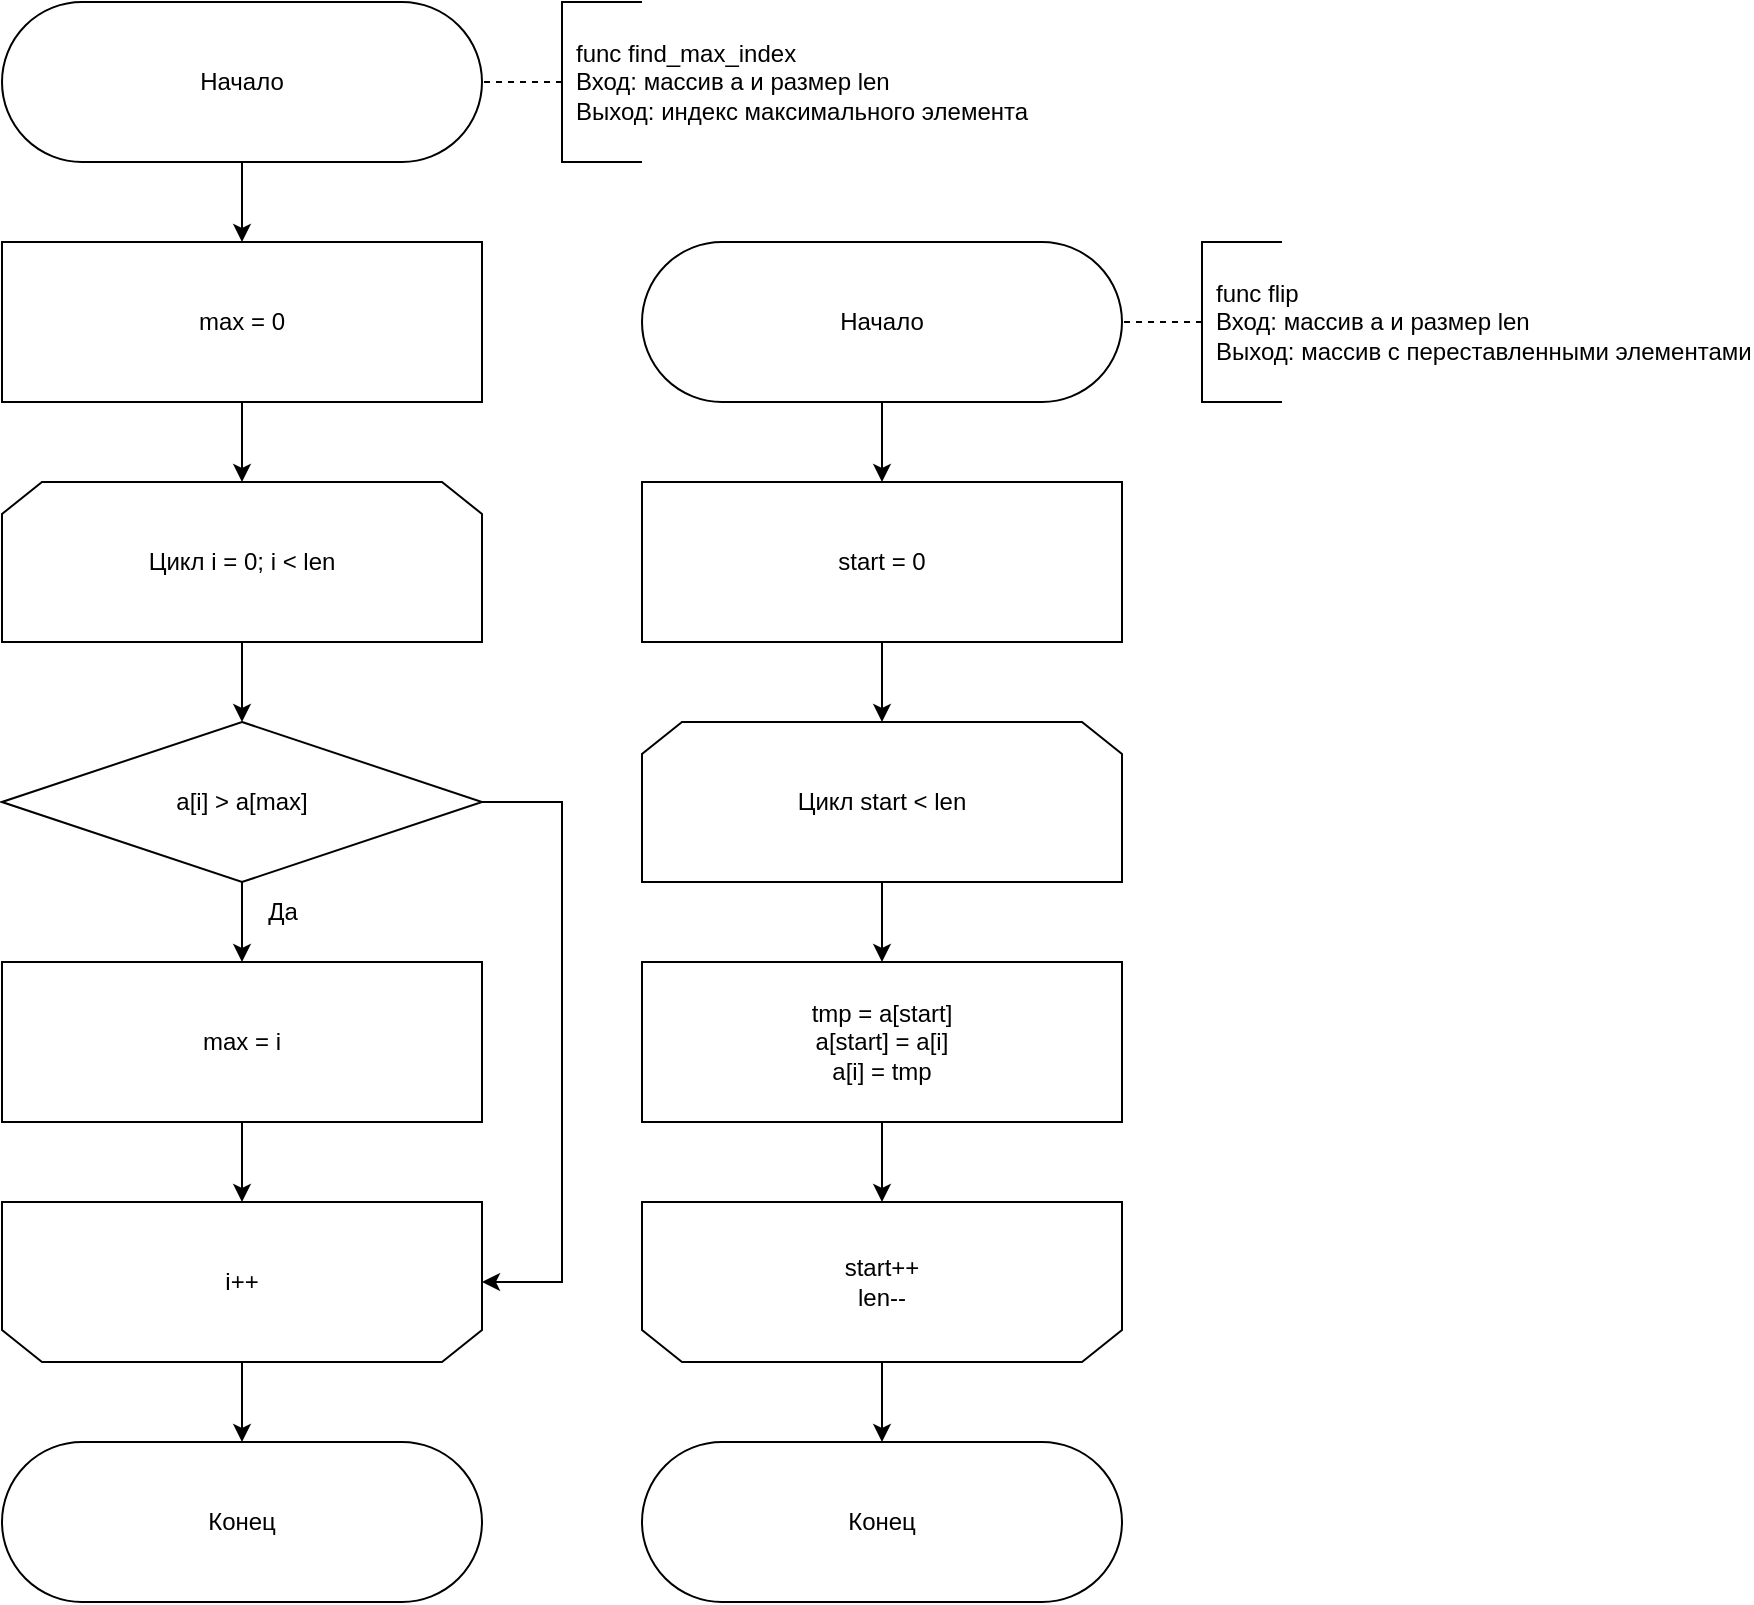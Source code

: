 <mxfile version="20.4.0"><diagram id="B0pIDfBBD8ubij0d-hfm" name="Страница 1"><mxGraphModel dx="1726" dy="984" grid="1" gridSize="10" guides="1" tooltips="1" connect="1" arrows="1" fold="1" page="1" pageScale="1" pageWidth="827" pageHeight="1169" math="0" shadow="0"><root><mxCell id="0"/><mxCell id="1" parent="0"/><mxCell id="uMxq-mfwL2Jxajh8GeN0-107" style="edgeStyle=orthogonalEdgeStyle;rounded=0;orthogonalLoop=1;jettySize=auto;html=1;exitX=0.5;exitY=1;exitDx=0;exitDy=0;entryX=0.5;entryY=0;entryDx=0;entryDy=0;strokeColor=default;endArrow=classic;endFill=1;" edge="1" parent="1" source="uMxq-mfwL2Jxajh8GeN0-108" target="uMxq-mfwL2Jxajh8GeN0-110"><mxGeometry relative="1" as="geometry"/></mxCell><mxCell id="uMxq-mfwL2Jxajh8GeN0-108" value="Начало" style="rounded=1;whiteSpace=wrap;html=1;shadow=0;arcSize=50;strokeWidth=1;" vertex="1" parent="1"><mxGeometry x="120" y="40" width="240" height="80" as="geometry"/></mxCell><mxCell id="uMxq-mfwL2Jxajh8GeN0-109" style="edgeStyle=orthogonalEdgeStyle;rounded=0;orthogonalLoop=1;jettySize=auto;html=1;exitX=0.5;exitY=1;exitDx=0;exitDy=0;entryX=0.5;entryY=0;entryDx=0;entryDy=0;strokeColor=default;endArrow=classic;endFill=1;" edge="1" parent="1" source="uMxq-mfwL2Jxajh8GeN0-110" target="uMxq-mfwL2Jxajh8GeN0-112"><mxGeometry relative="1" as="geometry"/></mxCell><mxCell id="uMxq-mfwL2Jxajh8GeN0-110" value="max = 0" style="rounded=0;whiteSpace=wrap;html=1;shadow=0;strokeWidth=1;" vertex="1" parent="1"><mxGeometry x="120" y="160" width="240" height="80" as="geometry"/></mxCell><mxCell id="uMxq-mfwL2Jxajh8GeN0-111" style="edgeStyle=orthogonalEdgeStyle;rounded=0;orthogonalLoop=1;jettySize=auto;html=1;exitX=0.5;exitY=1;exitDx=0;exitDy=0;entryX=0.5;entryY=0;entryDx=0;entryDy=0;strokeColor=default;endArrow=classic;endFill=1;" edge="1" parent="1" source="uMxq-mfwL2Jxajh8GeN0-112" target="uMxq-mfwL2Jxajh8GeN0-115"><mxGeometry relative="1" as="geometry"/></mxCell><mxCell id="uMxq-mfwL2Jxajh8GeN0-112" value="Цикл i = 0; i &amp;lt; len" style="shape=loopLimit;whiteSpace=wrap;html=1;rounded=0;shadow=0;rotation=0;strokeWidth=1;" vertex="1" parent="1"><mxGeometry x="120" y="280" width="240" height="80" as="geometry"/></mxCell><mxCell id="uMxq-mfwL2Jxajh8GeN0-113" style="edgeStyle=orthogonalEdgeStyle;rounded=0;orthogonalLoop=1;jettySize=auto;html=1;exitX=1;exitY=0.5;exitDx=0;exitDy=0;entryX=0;entryY=0.5;entryDx=0;entryDy=0;strokeColor=default;endArrow=classic;endFill=1;" edge="1" parent="1" source="uMxq-mfwL2Jxajh8GeN0-115" target="uMxq-mfwL2Jxajh8GeN0-119"><mxGeometry relative="1" as="geometry"><Array as="points"><mxPoint x="400" y="440"/><mxPoint x="400" y="680"/></Array></mxGeometry></mxCell><mxCell id="uMxq-mfwL2Jxajh8GeN0-114" style="edgeStyle=orthogonalEdgeStyle;rounded=0;orthogonalLoop=1;jettySize=auto;html=1;exitX=0.5;exitY=1;exitDx=0;exitDy=0;entryX=0.5;entryY=0;entryDx=0;entryDy=0;strokeColor=default;endArrow=classic;endFill=1;" edge="1" parent="1" source="uMxq-mfwL2Jxajh8GeN0-115" target="uMxq-mfwL2Jxajh8GeN0-117"><mxGeometry relative="1" as="geometry"/></mxCell><mxCell id="uMxq-mfwL2Jxajh8GeN0-115" value="a[i] &amp;gt; a[max]" style="rhombus;whiteSpace=wrap;html=1;rounded=0;shadow=0;strokeWidth=1;" vertex="1" parent="1"><mxGeometry x="120" y="400" width="240" height="80" as="geometry"/></mxCell><mxCell id="uMxq-mfwL2Jxajh8GeN0-116" style="edgeStyle=orthogonalEdgeStyle;rounded=0;orthogonalLoop=1;jettySize=auto;html=1;exitX=0.5;exitY=1;exitDx=0;exitDy=0;entryX=0.5;entryY=1;entryDx=0;entryDy=0;strokeColor=default;endArrow=classic;endFill=1;" edge="1" parent="1" source="uMxq-mfwL2Jxajh8GeN0-117" target="uMxq-mfwL2Jxajh8GeN0-119"><mxGeometry relative="1" as="geometry"/></mxCell><mxCell id="uMxq-mfwL2Jxajh8GeN0-117" value="max = i" style="rounded=0;whiteSpace=wrap;html=1;shadow=0;strokeWidth=1;" vertex="1" parent="1"><mxGeometry x="120" y="520" width="240" height="80" as="geometry"/></mxCell><mxCell id="uMxq-mfwL2Jxajh8GeN0-118" style="edgeStyle=orthogonalEdgeStyle;rounded=0;orthogonalLoop=1;jettySize=auto;html=1;exitX=0.5;exitY=0;exitDx=0;exitDy=0;entryX=0.5;entryY=0;entryDx=0;entryDy=0;strokeColor=default;endArrow=classic;endFill=1;" edge="1" parent="1" source="uMxq-mfwL2Jxajh8GeN0-119" target="uMxq-mfwL2Jxajh8GeN0-121"><mxGeometry relative="1" as="geometry"/></mxCell><mxCell id="uMxq-mfwL2Jxajh8GeN0-119" value="i++" style="shape=loopLimit;whiteSpace=wrap;rounded=0;shadow=0;rotation=0;perimeter=rectanglePerimeter;html=1;horizontal=1;verticalAlign=middle;direction=west;strokeWidth=1;" vertex="1" parent="1"><mxGeometry x="120" y="640" width="240" height="80" as="geometry"/></mxCell><mxCell id="uMxq-mfwL2Jxajh8GeN0-120" value="Да" style="text;html=1;align=center;verticalAlign=middle;resizable=0;points=[];autosize=1;strokeColor=none;fillColor=none;" vertex="1" parent="1"><mxGeometry x="240" y="480" width="40" height="30" as="geometry"/></mxCell><mxCell id="uMxq-mfwL2Jxajh8GeN0-121" value="Конец" style="rounded=1;whiteSpace=wrap;html=1;shadow=0;arcSize=50;strokeWidth=1;" vertex="1" parent="1"><mxGeometry x="120" y="760" width="240" height="80" as="geometry"/></mxCell><mxCell id="uMxq-mfwL2Jxajh8GeN0-122" style="orthogonalLoop=1;jettySize=auto;html=1;exitX=0;exitY=0.5;exitDx=0;exitDy=0;exitPerimeter=0;entryX=1;entryY=0.5;entryDx=0;entryDy=0;strokeColor=default;rounded=0;dashed=1;endArrow=none;endFill=0;" edge="1" parent="1" source="uMxq-mfwL2Jxajh8GeN0-123"><mxGeometry relative="1" as="geometry"><mxPoint x="360" y="80" as="targetPoint"/></mxGeometry></mxCell><mxCell id="uMxq-mfwL2Jxajh8GeN0-123" value="func find_max_index&lt;br&gt;Вход: массив a и размер len&amp;nbsp;&lt;br&gt;Выход: индекс максимального элемента" style="strokeWidth=1;html=1;shape=mxgraph.flowchart.annotation_1;align=left;pointerEvents=1;rounded=0;shadow=0;spacingLeft=5;" vertex="1" parent="1"><mxGeometry x="400" y="40" width="40" height="80" as="geometry"/></mxCell><mxCell id="uMxq-mfwL2Jxajh8GeN0-124" style="edgeStyle=orthogonalEdgeStyle;rounded=0;orthogonalLoop=1;jettySize=auto;html=1;exitX=0.5;exitY=1;exitDx=0;exitDy=0;strokeColor=default;endArrow=classic;endFill=1;" edge="1" parent="1" source="uMxq-mfwL2Jxajh8GeN0-125" target="uMxq-mfwL2Jxajh8GeN0-136"><mxGeometry relative="1" as="geometry"/></mxCell><mxCell id="uMxq-mfwL2Jxajh8GeN0-125" value="Начало" style="rounded=1;whiteSpace=wrap;html=1;shadow=0;arcSize=50;strokeWidth=1;" vertex="1" parent="1"><mxGeometry x="440" y="160" width="240" height="80" as="geometry"/></mxCell><mxCell id="uMxq-mfwL2Jxajh8GeN0-126" style="orthogonalLoop=1;jettySize=auto;html=1;exitX=0;exitY=0.5;exitDx=0;exitDy=0;exitPerimeter=0;entryX=1;entryY=0.5;entryDx=0;entryDy=0;strokeColor=default;rounded=0;dashed=1;endArrow=none;endFill=0;" edge="1" parent="1" source="uMxq-mfwL2Jxajh8GeN0-127"><mxGeometry relative="1" as="geometry"><mxPoint x="680" y="200" as="targetPoint"/></mxGeometry></mxCell><mxCell id="uMxq-mfwL2Jxajh8GeN0-127" value="func flip&lt;br&gt;Вход: массив a и размер len&amp;nbsp;&lt;br&gt;Выход: массив с переставленными элементами" style="strokeWidth=1;html=1;shape=mxgraph.flowchart.annotation_1;align=left;pointerEvents=1;rounded=0;shadow=0;spacingLeft=5;" vertex="1" parent="1"><mxGeometry x="720" y="160" width="40" height="80" as="geometry"/></mxCell><mxCell id="uMxq-mfwL2Jxajh8GeN0-128" style="edgeStyle=orthogonalEdgeStyle;rounded=0;orthogonalLoop=1;jettySize=auto;html=1;exitX=0.5;exitY=1;exitDx=0;exitDy=0;strokeColor=default;endArrow=classic;endFill=1;" edge="1" parent="1" source="uMxq-mfwL2Jxajh8GeN0-129" target="uMxq-mfwL2Jxajh8GeN0-131"><mxGeometry relative="1" as="geometry"/></mxCell><mxCell id="uMxq-mfwL2Jxajh8GeN0-129" value="Цикл start &amp;lt; len" style="shape=loopLimit;whiteSpace=wrap;html=1;rounded=0;shadow=0;rotation=0;strokeWidth=1;" vertex="1" parent="1"><mxGeometry x="440" y="400" width="240" height="80" as="geometry"/></mxCell><mxCell id="uMxq-mfwL2Jxajh8GeN0-130" style="edgeStyle=orthogonalEdgeStyle;rounded=0;orthogonalLoop=1;jettySize=auto;html=1;exitX=0.5;exitY=1;exitDx=0;exitDy=0;strokeColor=default;endArrow=classic;endFill=1;" edge="1" parent="1" source="uMxq-mfwL2Jxajh8GeN0-131" target="uMxq-mfwL2Jxajh8GeN0-133"><mxGeometry relative="1" as="geometry"/></mxCell><mxCell id="uMxq-mfwL2Jxajh8GeN0-131" value="tmp = a[start]&lt;br&gt;a[start] = a[i]&lt;br&gt;a[i] = tmp" style="rounded=0;whiteSpace=wrap;html=1;shadow=0;strokeWidth=1;" vertex="1" parent="1"><mxGeometry x="440" y="520" width="240" height="80" as="geometry"/></mxCell><mxCell id="uMxq-mfwL2Jxajh8GeN0-132" style="edgeStyle=orthogonalEdgeStyle;rounded=0;orthogonalLoop=1;jettySize=auto;html=1;exitX=0.5;exitY=0;exitDx=0;exitDy=0;entryX=0.5;entryY=0;entryDx=0;entryDy=0;strokeColor=default;endArrow=classic;endFill=1;" edge="1" parent="1" source="uMxq-mfwL2Jxajh8GeN0-133" target="uMxq-mfwL2Jxajh8GeN0-134"><mxGeometry relative="1" as="geometry"/></mxCell><mxCell id="uMxq-mfwL2Jxajh8GeN0-133" value="start++&lt;br&gt;len--" style="shape=loopLimit;whiteSpace=wrap;rounded=0;shadow=0;rotation=0;perimeter=rectanglePerimeter;html=1;horizontal=1;verticalAlign=middle;direction=west;strokeWidth=1;" vertex="1" parent="1"><mxGeometry x="440" y="640" width="240" height="80" as="geometry"/></mxCell><mxCell id="uMxq-mfwL2Jxajh8GeN0-134" value="Конец" style="rounded=1;whiteSpace=wrap;html=1;shadow=0;arcSize=50;strokeWidth=1;" vertex="1" parent="1"><mxGeometry x="440" y="760" width="240" height="80" as="geometry"/></mxCell><mxCell id="uMxq-mfwL2Jxajh8GeN0-135" style="edgeStyle=orthogonalEdgeStyle;rounded=0;orthogonalLoop=1;jettySize=auto;html=1;exitX=0.5;exitY=1;exitDx=0;exitDy=0;entryX=0.5;entryY=0;entryDx=0;entryDy=0;strokeColor=default;endArrow=classic;endFill=1;" edge="1" parent="1" source="uMxq-mfwL2Jxajh8GeN0-136" target="uMxq-mfwL2Jxajh8GeN0-129"><mxGeometry relative="1" as="geometry"/></mxCell><mxCell id="uMxq-mfwL2Jxajh8GeN0-136" value="start = 0" style="rounded=0;whiteSpace=wrap;html=1;shadow=0;strokeWidth=1;" vertex="1" parent="1"><mxGeometry x="440" y="280" width="240" height="80" as="geometry"/></mxCell></root></mxGraphModel></diagram></mxfile>